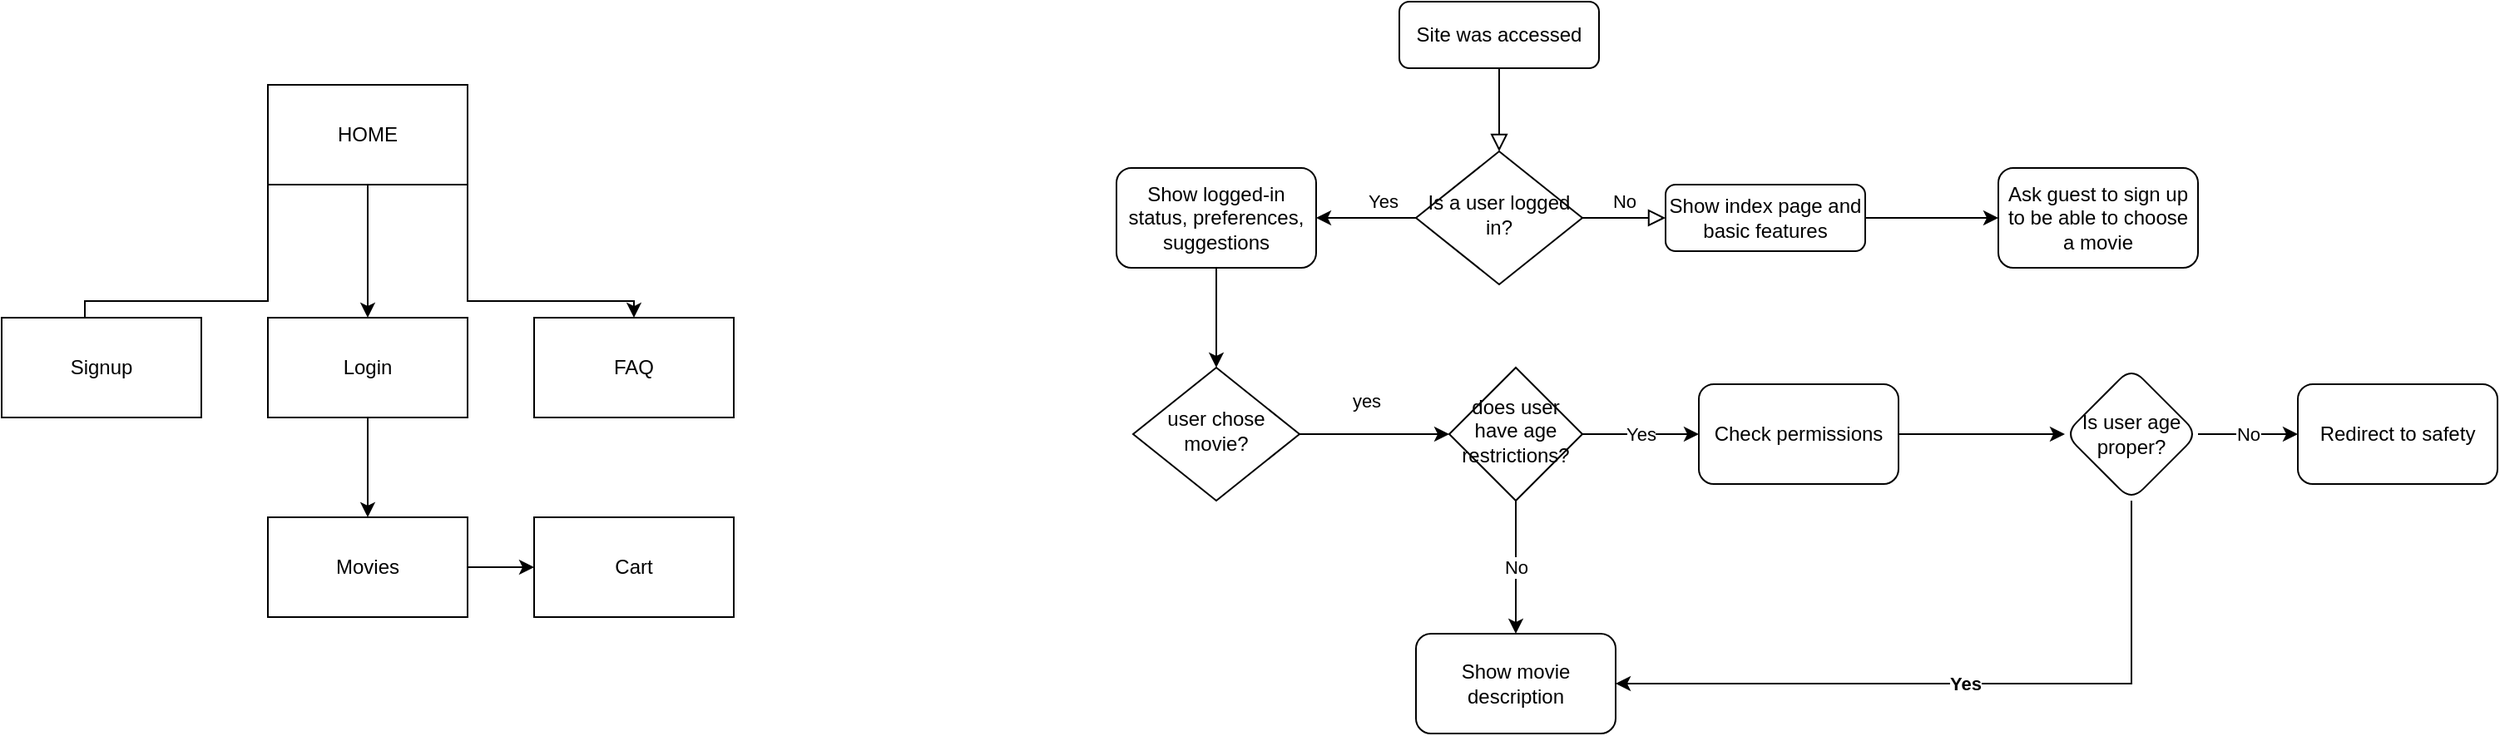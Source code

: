 <mxfile version="14.4.3" type="github">
  <diagram id="C5RBs43oDa-KdzZeNtuy" name="Page-1">
    <mxGraphModel dx="2036" dy="644" grid="1" gridSize="10" guides="1" tooltips="1" connect="1" arrows="1" fold="1" page="1" pageScale="1" pageWidth="827" pageHeight="1169" math="0" shadow="0">
      <root>
        <mxCell id="WIyWlLk6GJQsqaUBKTNV-0" />
        <mxCell id="WIyWlLk6GJQsqaUBKTNV-1" parent="WIyWlLk6GJQsqaUBKTNV-0" />
        <mxCell id="WIyWlLk6GJQsqaUBKTNV-2" value="" style="rounded=0;html=1;jettySize=auto;orthogonalLoop=1;fontSize=11;endArrow=block;endFill=0;endSize=8;strokeWidth=1;shadow=0;labelBackgroundColor=none;edgeStyle=orthogonalEdgeStyle;" parent="WIyWlLk6GJQsqaUBKTNV-1" source="WIyWlLk6GJQsqaUBKTNV-3" target="WIyWlLk6GJQsqaUBKTNV-6" edge="1">
          <mxGeometry relative="1" as="geometry" />
        </mxCell>
        <mxCell id="WIyWlLk6GJQsqaUBKTNV-3" value="Site was accessed" style="rounded=1;whiteSpace=wrap;html=1;fontSize=12;glass=0;strokeWidth=1;shadow=0;" parent="WIyWlLk6GJQsqaUBKTNV-1" vertex="1">
          <mxGeometry x="160" y="80" width="120" height="40" as="geometry" />
        </mxCell>
        <mxCell id="WIyWlLk6GJQsqaUBKTNV-5" value="No" style="edgeStyle=orthogonalEdgeStyle;rounded=0;html=1;jettySize=auto;orthogonalLoop=1;fontSize=11;endArrow=block;endFill=0;endSize=8;strokeWidth=1;shadow=0;labelBackgroundColor=none;" parent="WIyWlLk6GJQsqaUBKTNV-1" source="WIyWlLk6GJQsqaUBKTNV-6" target="WIyWlLk6GJQsqaUBKTNV-7" edge="1">
          <mxGeometry y="10" relative="1" as="geometry">
            <mxPoint as="offset" />
          </mxGeometry>
        </mxCell>
        <mxCell id="z-5S4XYEeJKcQS0hY8cN-4" value="Yes" style="edgeStyle=orthogonalEdgeStyle;rounded=0;orthogonalLoop=1;jettySize=auto;html=1;" parent="WIyWlLk6GJQsqaUBKTNV-1" source="WIyWlLk6GJQsqaUBKTNV-6" target="z-5S4XYEeJKcQS0hY8cN-2" edge="1">
          <mxGeometry x="-0.333" y="-10" relative="1" as="geometry">
            <mxPoint as="offset" />
          </mxGeometry>
        </mxCell>
        <mxCell id="WIyWlLk6GJQsqaUBKTNV-6" value="Is a user logged in?" style="rhombus;whiteSpace=wrap;html=1;shadow=0;fontFamily=Helvetica;fontSize=12;align=center;strokeWidth=1;spacing=6;spacingTop=-4;" parent="WIyWlLk6GJQsqaUBKTNV-1" vertex="1">
          <mxGeometry x="170" y="170" width="100" height="80" as="geometry" />
        </mxCell>
        <mxCell id="z-5S4XYEeJKcQS0hY8cN-7" value="" style="edgeStyle=orthogonalEdgeStyle;rounded=0;orthogonalLoop=1;jettySize=auto;html=1;" parent="WIyWlLk6GJQsqaUBKTNV-1" source="WIyWlLk6GJQsqaUBKTNV-7" edge="1">
          <mxGeometry relative="1" as="geometry">
            <mxPoint x="520" y="210" as="targetPoint" />
          </mxGeometry>
        </mxCell>
        <mxCell id="WIyWlLk6GJQsqaUBKTNV-7" value="Show index page and basic features" style="rounded=1;whiteSpace=wrap;html=1;fontSize=12;glass=0;strokeWidth=1;shadow=0;" parent="WIyWlLk6GJQsqaUBKTNV-1" vertex="1">
          <mxGeometry x="320" y="190" width="120" height="40" as="geometry" />
        </mxCell>
        <mxCell id="z-5S4XYEeJKcQS0hY8cN-11" value="yes" style="edgeStyle=orthogonalEdgeStyle;rounded=0;orthogonalLoop=1;jettySize=auto;html=1;" parent="WIyWlLk6GJQsqaUBKTNV-1" source="WIyWlLk6GJQsqaUBKTNV-10" target="z-5S4XYEeJKcQS0hY8cN-10" edge="1">
          <mxGeometry x="-0.111" y="20" relative="1" as="geometry">
            <mxPoint as="offset" />
          </mxGeometry>
        </mxCell>
        <mxCell id="WIyWlLk6GJQsqaUBKTNV-10" value="user chose movie?" style="rhombus;whiteSpace=wrap;html=1;shadow=0;fontFamily=Helvetica;fontSize=12;align=center;strokeWidth=1;spacing=6;spacingTop=-4;" parent="WIyWlLk6GJQsqaUBKTNV-1" vertex="1">
          <mxGeometry y="300" width="100" height="80" as="geometry" />
        </mxCell>
        <mxCell id="z-5S4XYEeJKcQS0hY8cN-9" value="" style="edgeStyle=orthogonalEdgeStyle;rounded=0;orthogonalLoop=1;jettySize=auto;html=1;" parent="WIyWlLk6GJQsqaUBKTNV-1" source="z-5S4XYEeJKcQS0hY8cN-2" target="WIyWlLk6GJQsqaUBKTNV-10" edge="1">
          <mxGeometry relative="1" as="geometry" />
        </mxCell>
        <mxCell id="z-5S4XYEeJKcQS0hY8cN-2" value="Show logged-in status, preferences, suggestions" style="rounded=1;whiteSpace=wrap;html=1;" parent="WIyWlLk6GJQsqaUBKTNV-1" vertex="1">
          <mxGeometry x="-10" y="180" width="120" height="60" as="geometry" />
        </mxCell>
        <mxCell id="z-5S4XYEeJKcQS0hY8cN-8" value="&lt;div&gt;Ask guest to sign up to be able to choose a movie&lt;/div&gt;" style="rounded=1;whiteSpace=wrap;html=1;" parent="WIyWlLk6GJQsqaUBKTNV-1" vertex="1">
          <mxGeometry x="520" y="180" width="120" height="60" as="geometry" />
        </mxCell>
        <mxCell id="z-5S4XYEeJKcQS0hY8cN-13" value="Yes" style="edgeStyle=orthogonalEdgeStyle;rounded=0;orthogonalLoop=1;jettySize=auto;html=1;" parent="WIyWlLk6GJQsqaUBKTNV-1" source="z-5S4XYEeJKcQS0hY8cN-10" target="z-5S4XYEeJKcQS0hY8cN-12" edge="1">
          <mxGeometry relative="1" as="geometry" />
        </mxCell>
        <mxCell id="z-5S4XYEeJKcQS0hY8cN-15" value="No" style="edgeStyle=orthogonalEdgeStyle;rounded=0;orthogonalLoop=1;jettySize=auto;html=1;" parent="WIyWlLk6GJQsqaUBKTNV-1" source="z-5S4XYEeJKcQS0hY8cN-10" target="z-5S4XYEeJKcQS0hY8cN-14" edge="1">
          <mxGeometry relative="1" as="geometry" />
        </mxCell>
        <mxCell id="z-5S4XYEeJKcQS0hY8cN-10" value="does user have age restrictions?" style="rhombus;whiteSpace=wrap;html=1;shadow=0;strokeWidth=1;spacing=6;spacingTop=-4;" parent="WIyWlLk6GJQsqaUBKTNV-1" vertex="1">
          <mxGeometry x="190" y="300" width="80" height="80" as="geometry" />
        </mxCell>
        <mxCell id="z-5S4XYEeJKcQS0hY8cN-17" value="" style="edgeStyle=orthogonalEdgeStyle;rounded=0;orthogonalLoop=1;jettySize=auto;html=1;" parent="WIyWlLk6GJQsqaUBKTNV-1" source="z-5S4XYEeJKcQS0hY8cN-12" target="z-5S4XYEeJKcQS0hY8cN-16" edge="1">
          <mxGeometry relative="1" as="geometry" />
        </mxCell>
        <mxCell id="z-5S4XYEeJKcQS0hY8cN-12" value="Check permissions" style="rounded=1;whiteSpace=wrap;html=1;" parent="WIyWlLk6GJQsqaUBKTNV-1" vertex="1">
          <mxGeometry x="340" y="310" width="120" height="60" as="geometry" />
        </mxCell>
        <mxCell id="z-5S4XYEeJKcQS0hY8cN-14" value="Show movie description" style="rounded=1;whiteSpace=wrap;html=1;" parent="WIyWlLk6GJQsqaUBKTNV-1" vertex="1">
          <mxGeometry x="170" y="460" width="120" height="60" as="geometry" />
        </mxCell>
        <mxCell id="z-5S4XYEeJKcQS0hY8cN-19" value="No" style="edgeStyle=orthogonalEdgeStyle;rounded=0;orthogonalLoop=1;jettySize=auto;html=1;" parent="WIyWlLk6GJQsqaUBKTNV-1" source="z-5S4XYEeJKcQS0hY8cN-16" target="z-5S4XYEeJKcQS0hY8cN-18" edge="1">
          <mxGeometry relative="1" as="geometry" />
        </mxCell>
        <mxCell id="z-5S4XYEeJKcQS0hY8cN-21" value="Yes" style="edgeStyle=orthogonalEdgeStyle;rounded=0;orthogonalLoop=1;jettySize=auto;html=1;entryX=1;entryY=0.5;entryDx=0;entryDy=0;fontStyle=1" parent="WIyWlLk6GJQsqaUBKTNV-1" source="z-5S4XYEeJKcQS0hY8cN-16" target="z-5S4XYEeJKcQS0hY8cN-14" edge="1">
          <mxGeometry relative="1" as="geometry">
            <mxPoint x="600" y="460" as="targetPoint" />
            <Array as="points">
              <mxPoint x="600" y="490" />
            </Array>
          </mxGeometry>
        </mxCell>
        <mxCell id="z-5S4XYEeJKcQS0hY8cN-16" value="&lt;div&gt;Is user age proper?&lt;/div&gt;" style="rhombus;whiteSpace=wrap;html=1;rounded=1;" parent="WIyWlLk6GJQsqaUBKTNV-1" vertex="1">
          <mxGeometry x="560" y="300" width="80" height="80" as="geometry" />
        </mxCell>
        <mxCell id="z-5S4XYEeJKcQS0hY8cN-18" value="&lt;div&gt;Redirect to safety&lt;/div&gt;" style="rounded=1;whiteSpace=wrap;html=1;" parent="WIyWlLk6GJQsqaUBKTNV-1" vertex="1">
          <mxGeometry x="700" y="310" width="120" height="60" as="geometry" />
        </mxCell>
        <mxCell id="46LTJSVsbwwzCKKTi2gE-2" value="" style="edgeStyle=orthogonalEdgeStyle;rounded=0;orthogonalLoop=1;jettySize=auto;html=1;" edge="1" parent="WIyWlLk6GJQsqaUBKTNV-1" source="46LTJSVsbwwzCKKTi2gE-0" target="46LTJSVsbwwzCKKTi2gE-1">
          <mxGeometry relative="1" as="geometry" />
        </mxCell>
        <mxCell id="46LTJSVsbwwzCKKTi2gE-5" style="edgeStyle=orthogonalEdgeStyle;rounded=0;orthogonalLoop=1;jettySize=auto;html=1;exitX=0.25;exitY=1;exitDx=0;exitDy=0;entryX=0.5;entryY=0;entryDx=0;entryDy=0;" edge="1" parent="WIyWlLk6GJQsqaUBKTNV-1" source="46LTJSVsbwwzCKKTi2gE-0" target="46LTJSVsbwwzCKKTi2gE-3">
          <mxGeometry relative="1" as="geometry">
            <Array as="points">
              <mxPoint x="-520" y="190" />
              <mxPoint x="-520" y="260" />
              <mxPoint x="-630" y="260" />
              <mxPoint x="-630" y="310" />
              <mxPoint x="-620" y="310" />
            </Array>
          </mxGeometry>
        </mxCell>
        <mxCell id="46LTJSVsbwwzCKKTi2gE-9" style="edgeStyle=orthogonalEdgeStyle;rounded=0;orthogonalLoop=1;jettySize=auto;html=1;exitX=0.75;exitY=1;exitDx=0;exitDy=0;" edge="1" parent="WIyWlLk6GJQsqaUBKTNV-1" source="46LTJSVsbwwzCKKTi2gE-0">
          <mxGeometry relative="1" as="geometry">
            <mxPoint x="-300" y="270" as="targetPoint" />
            <Array as="points">
              <mxPoint x="-400" y="190" />
              <mxPoint x="-400" y="260" />
              <mxPoint x="-300" y="260" />
            </Array>
          </mxGeometry>
        </mxCell>
        <mxCell id="46LTJSVsbwwzCKKTi2gE-0" value="HOME" style="rounded=0;whiteSpace=wrap;html=1;" vertex="1" parent="WIyWlLk6GJQsqaUBKTNV-1">
          <mxGeometry x="-520" y="130" width="120" height="60" as="geometry" />
        </mxCell>
        <mxCell id="46LTJSVsbwwzCKKTi2gE-15" value="" style="edgeStyle=orthogonalEdgeStyle;rounded=0;orthogonalLoop=1;jettySize=auto;html=1;" edge="1" parent="WIyWlLk6GJQsqaUBKTNV-1" source="46LTJSVsbwwzCKKTi2gE-1" target="46LTJSVsbwwzCKKTi2gE-7">
          <mxGeometry relative="1" as="geometry" />
        </mxCell>
        <mxCell id="46LTJSVsbwwzCKKTi2gE-1" value="Login" style="rounded=0;whiteSpace=wrap;html=1;" vertex="1" parent="WIyWlLk6GJQsqaUBKTNV-1">
          <mxGeometry x="-520" y="270" width="120" height="60" as="geometry" />
        </mxCell>
        <mxCell id="46LTJSVsbwwzCKKTi2gE-3" value="Signup" style="rounded=0;whiteSpace=wrap;html=1;" vertex="1" parent="WIyWlLk6GJQsqaUBKTNV-1">
          <mxGeometry x="-680" y="270" width="120" height="60" as="geometry" />
        </mxCell>
        <mxCell id="46LTJSVsbwwzCKKTi2gE-16" value="" style="edgeStyle=orthogonalEdgeStyle;rounded=0;orthogonalLoop=1;jettySize=auto;html=1;" edge="1" parent="WIyWlLk6GJQsqaUBKTNV-1" source="46LTJSVsbwwzCKKTi2gE-7" target="46LTJSVsbwwzCKKTi2gE-10">
          <mxGeometry relative="1" as="geometry" />
        </mxCell>
        <mxCell id="46LTJSVsbwwzCKKTi2gE-7" value="Movies" style="rounded=0;whiteSpace=wrap;html=1;" vertex="1" parent="WIyWlLk6GJQsqaUBKTNV-1">
          <mxGeometry x="-520" y="390" width="120" height="60" as="geometry" />
        </mxCell>
        <mxCell id="46LTJSVsbwwzCKKTi2gE-10" value="Cart" style="rounded=0;whiteSpace=wrap;html=1;" vertex="1" parent="WIyWlLk6GJQsqaUBKTNV-1">
          <mxGeometry x="-360" y="390" width="120" height="60" as="geometry" />
        </mxCell>
        <mxCell id="46LTJSVsbwwzCKKTi2gE-13" style="edgeStyle=orthogonalEdgeStyle;rounded=0;orthogonalLoop=1;jettySize=auto;html=1;exitX=0.5;exitY=1;exitDx=0;exitDy=0;" edge="1" parent="WIyWlLk6GJQsqaUBKTNV-1">
          <mxGeometry relative="1" as="geometry">
            <mxPoint x="-160" y="340" as="sourcePoint" />
            <mxPoint x="-160" y="340" as="targetPoint" />
          </mxGeometry>
        </mxCell>
        <mxCell id="46LTJSVsbwwzCKKTi2gE-14" value="&lt;div&gt;FAQ&lt;/div&gt;" style="rounded=0;whiteSpace=wrap;html=1;" vertex="1" parent="WIyWlLk6GJQsqaUBKTNV-1">
          <mxGeometry x="-360" y="270" width="120" height="60" as="geometry" />
        </mxCell>
      </root>
    </mxGraphModel>
  </diagram>
</mxfile>
